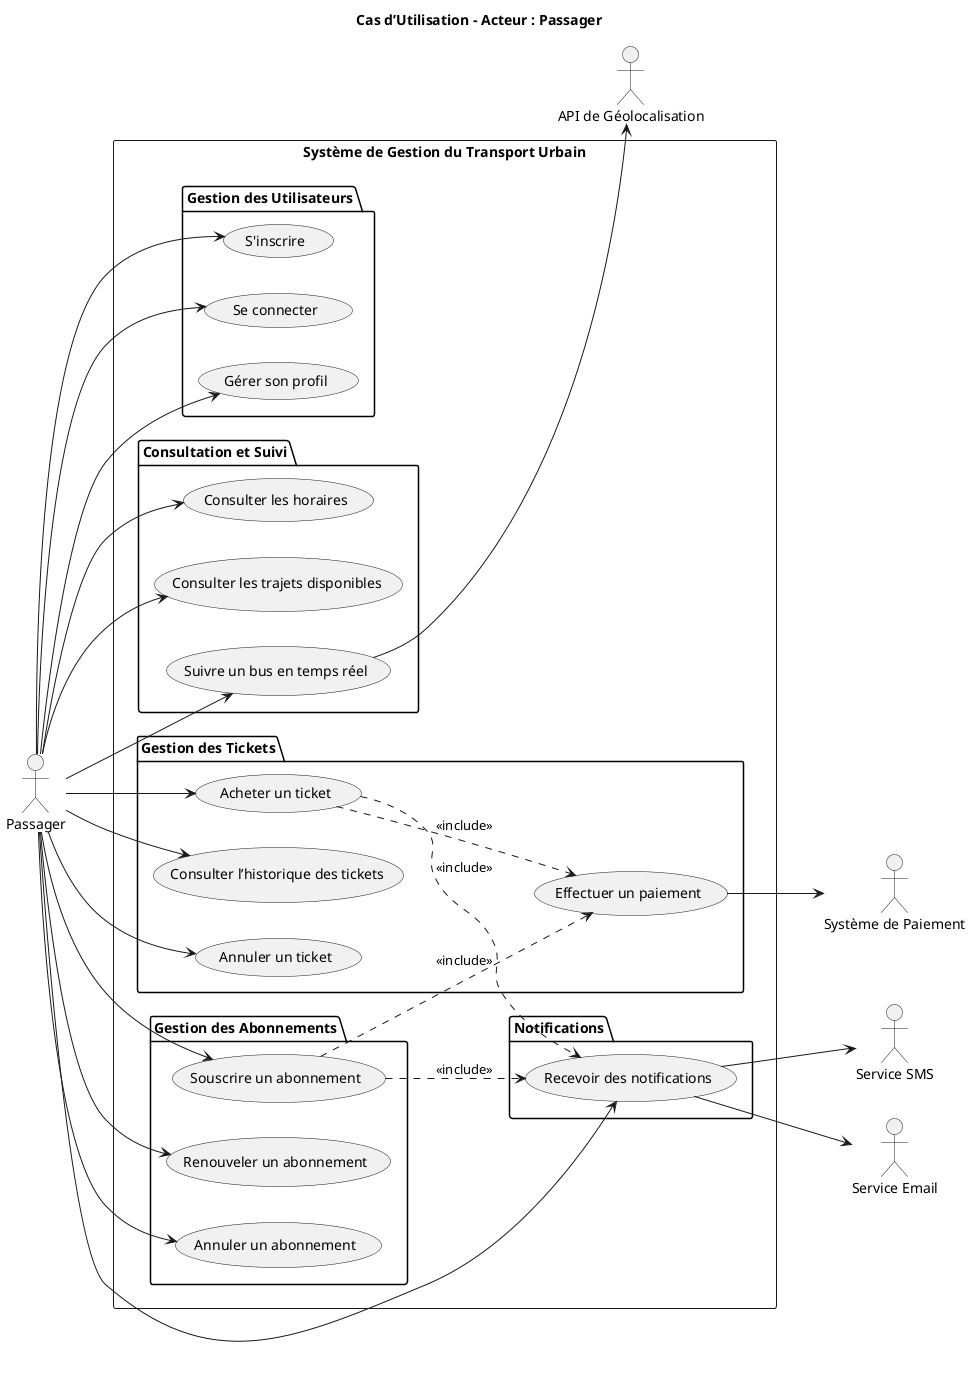 @startuml CasUtilisation_Passager

title Cas d’Utilisation - Acteur : Passager
left to right direction

actor Passager
actor "Système de Paiement" as PaymentSystem
actor "API de Géolocalisation" as GeoAPI
actor "Service Email" as EmailService
actor "Service SMS" as SMSService

rectangle "Système de Gestion du Transport Urbain" {

  package "Gestion des Utilisateurs" {
    usecase "S'inscrire" as UC1
    usecase "Se connecter" as UC2
    usecase "Gérer son profil" as UC3
  }

  package "Gestion des Tickets" {
    usecase "Acheter un ticket" as UC4
    usecase "Consulter l’historique des tickets" as UC5
    usecase "Annuler un ticket" as UC6
    usecase "Effectuer un paiement" as UC7
  }

  package "Gestion des Abonnements" {
    usecase "Souscrire un abonnement" as UC8
    usecase "Renouveler un abonnement" as UC9
    usecase "Annuler un abonnement" as UC10
  }

  package "Consultation et Suivi" {
    usecase "Consulter les horaires" as UC11
    usecase "Consulter les trajets disponibles" as UC12
    usecase "Suivre un bus en temps réel" as UC13
  }

  package "Notifications" {
    usecase "Recevoir des notifications" as UC25
  }
}

'=== Relations Passager ===
Passager --> UC1
Passager --> UC2
Passager --> UC3
Passager --> UC4
Passager --> UC5
Passager --> UC6
Passager --> UC8
Passager --> UC9
Passager --> UC10
Passager --> UC11
Passager --> UC12
Passager --> UC13
Passager --> UC25

'=== Include ===
UC4 ..> UC7 : <<include>>
UC8 ..> UC7 : <<include>>
UC4 ..> UC25 : <<include>>
UC8 ..> UC25 : <<include>>

'=== Systèmes externes ===
UC7 --> PaymentSystem
UC13 --> GeoAPI
UC25 --> EmailService
UC25 --> SMSService

@enduml
